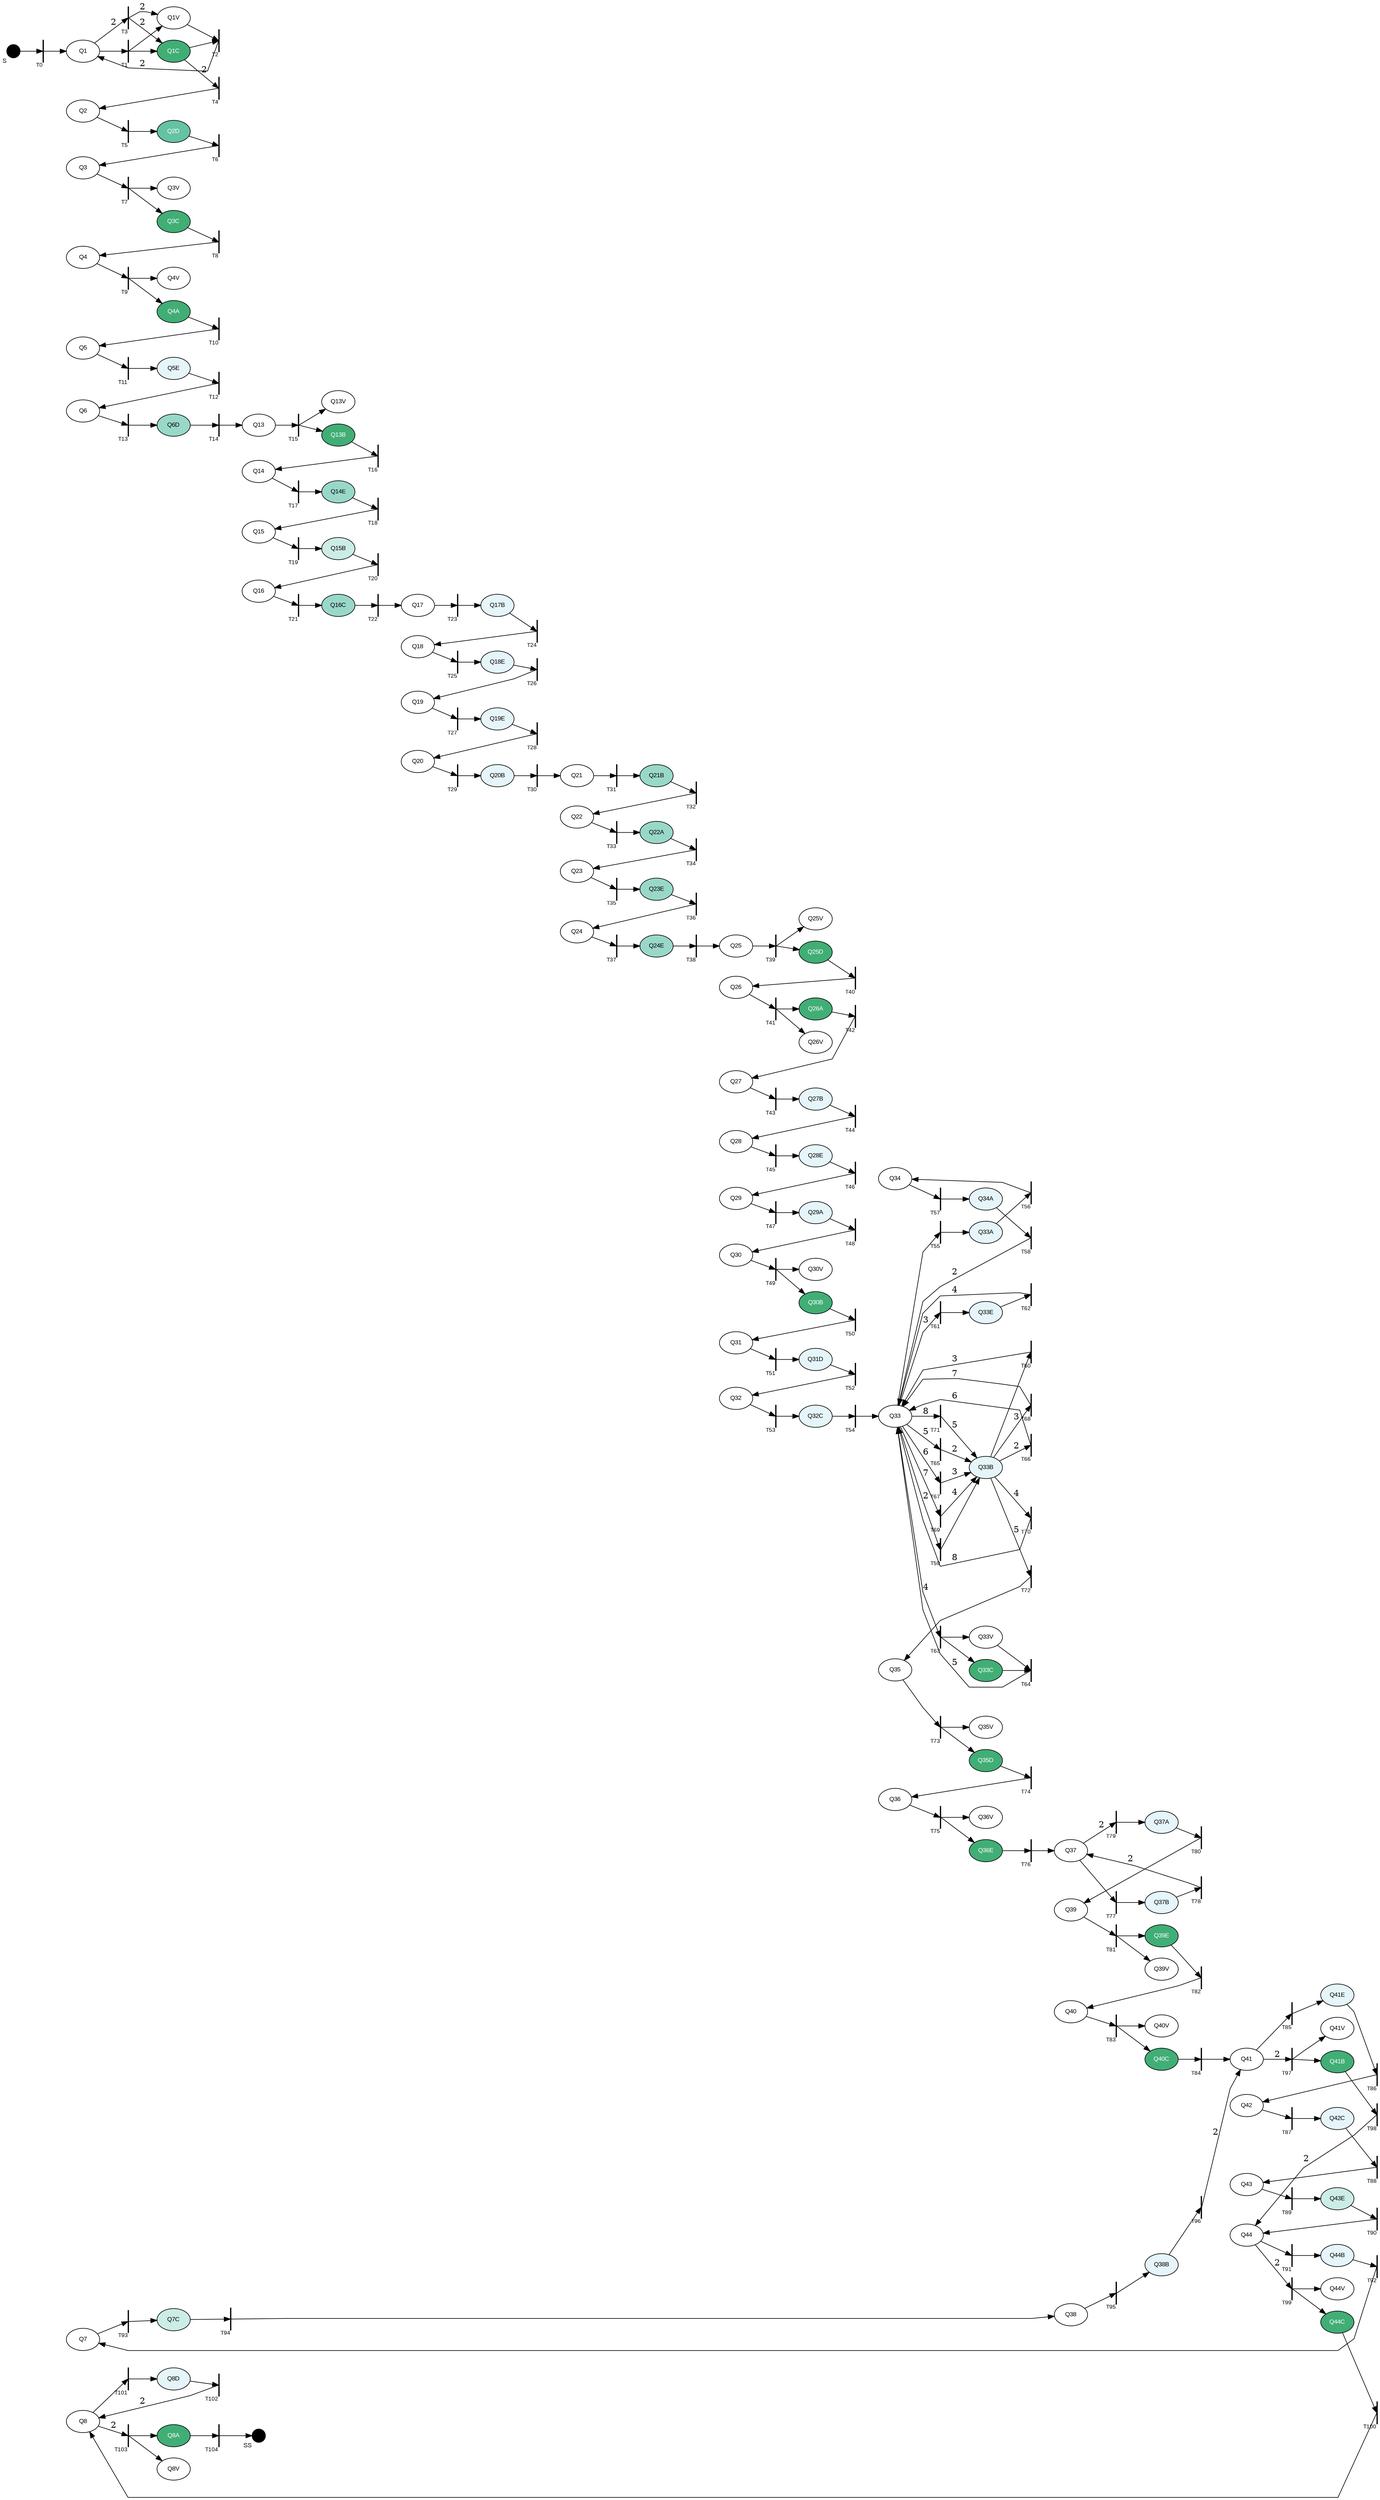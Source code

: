 digraph G { rankdir=LR; splines=polyline;
node[style=filled; fontsize=10; fontname=Arial; fontcolor=black; fillcolor=white; colorscheme=bugn9];
"S"[fillcolor=black; shape=point; width=0.3; xlabel="S";];"Q1"[colorscheme="reds5"; fillcolor=white; ]; "Q1C"[fillcolor=6; fontcolor=white;]; "Q2"[colorscheme="reds5"; fillcolor=white; ]; "Q2D"[fillcolor=5; fontcolor=white;]; "Q3"[colorscheme="reds5"; fillcolor=white; ]; "Q3C"[fillcolor=6; fontcolor=white;]; "Q4"[colorscheme="reds5"; fillcolor=white; ]; "Q4A"[fillcolor=6; fontcolor=white;]; "Q5"[colorscheme="reds5"; fillcolor=white; ]; "Q5E"[fillcolor=2; ]; "Q6"[colorscheme="reds5"; fillcolor=white; ]; "Q6D"[fillcolor=4; ]; "Q13"[colorscheme="reds5"; fillcolor=white; ]; "Q13B"[fillcolor=6; fontcolor=white;]; "Q14"[colorscheme="reds5"; fillcolor=white; ]; "Q14E"[fillcolor=4; ]; "Q15"[colorscheme="reds5"; fillcolor=white; ]; "Q15B"[fillcolor=3; ]; "Q16"[colorscheme="reds5"; fillcolor=white; ]; "Q16C"[fillcolor=4; ]; "Q17"[colorscheme="reds5"; fillcolor=white; ]; "Q17B"[fillcolor=2; ]; "Q18"[colorscheme="reds5"; fillcolor=white; ]; "Q18E"[fillcolor=2; ]; "Q19"[colorscheme="reds5"; fillcolor=white; ]; "Q19E"[fillcolor=2; ]; "Q20"[colorscheme="reds5"; fillcolor=white; ]; "Q20B"[fillcolor=2; ]; "Q21"[colorscheme="reds5"; fillcolor=white; ]; "Q21B"[fillcolor=4; ]; "Q22"[colorscheme="reds5"; fillcolor=white; ]; "Q22A"[fillcolor=4; ]; "Q23"[colorscheme="reds5"; fillcolor=white; ]; "Q23E"[fillcolor=4; ]; "Q24"[colorscheme="reds5"; fillcolor=white; ]; "Q24E"[fillcolor=4; ]; "Q25"[colorscheme="reds5"; fillcolor=white; ]; "Q25D"[fillcolor=6; fontcolor=white;]; "Q26"[colorscheme="reds5"; fillcolor=white; ]; "Q26A"[fillcolor=6; fontcolor=white;]; "Q27"[colorscheme="reds5"; fillcolor=white; ]; "Q27B"[fillcolor=2; ]; "Q28"[colorscheme="reds5"; fillcolor=white; ]; "Q28E"[fillcolor=2; ]; "Q29"[colorscheme="reds5"; fillcolor=white; ]; "Q29A"[fillcolor=2; ]; "Q30"[colorscheme="reds5"; fillcolor=white; ]; "Q30B"[fillcolor=6; fontcolor=white;]; "Q31"[colorscheme="reds5"; fillcolor=white; ]; "Q31D"[fillcolor=2; ]; "Q32"[colorscheme="reds5"; fillcolor=white; ]; "Q32C"[fillcolor=2; ]; "Q33"[colorscheme="reds5"; fillcolor=white; fontcolor=black;]; "Q33A"[fillcolor=2; ]; "Q34"[colorscheme="reds5"; fillcolor=white; ]; "Q34A"[fillcolor=2; ]; "Q33B"[fillcolor=2; ]; "Q33E"[fillcolor=2; ]; "Q33C"[fillcolor=6; fontcolor=white;]; "Q35"[colorscheme="reds5"; fillcolor=white; ]; "Q35D"[fillcolor=6; fontcolor=white;]; "Q36"[colorscheme="reds5"; fillcolor=white; ]; "Q36E"[fillcolor=6; fontcolor=white;]; "Q37"[colorscheme="reds5"; fillcolor=white; ]; "Q37B"[fillcolor=2; ]; "Q37A"[fillcolor=2; ]; "Q39"[colorscheme="reds5"; fillcolor=white; ]; "Q39E"[fillcolor=6; fontcolor=white;]; "Q40"[colorscheme="reds5"; fillcolor=white; ]; "Q40C"[fillcolor=6; fontcolor=white;]; "Q41"[colorscheme="reds5"; fillcolor=white; ]; "Q41E"[fillcolor=2; ]; "Q42"[colorscheme="reds5"; fillcolor=white; ]; "Q42C"[fillcolor=2; ]; "Q43"[colorscheme="reds5"; fillcolor=white; ]; "Q43E"[fillcolor=3; ]; "Q44"[colorscheme="reds5"; fillcolor=white; ]; "Q44B"[fillcolor=2; ]; "Q7"[colorscheme="reds5"; fillcolor=white; ]; "Q7C"[fillcolor=3; ]; "Q38"[colorscheme="reds5"; fillcolor=white; ]; "Q38B"[fillcolor=2; ]; "Q41B"[fillcolor=6; fontcolor=white;]; "Q44C"[fillcolor=6; fontcolor=white;]; "Q8"[colorscheme="reds5"; fillcolor=white; ]; "Q8D"[fillcolor=2; ]; "Q8A"[fillcolor=6; fontcolor=white;]; "SS"[fillcolor=black; shape=point; width=0.3; xlabel="SS";];"T0"[fillcolor=black; shape=box; label=""; width=0.01; fontsize=9; xlabel="T0"]; "T1"[fillcolor=black; shape=box; label=""; width=0.01; fontsize=9; xlabel="T1"]; "T2"[fillcolor=black; shape=box; label=""; width=0.01; fontsize=9; xlabel="T2"]; "T3"[fillcolor=black; shape=box; label=""; width=0.01; fontsize=9; xlabel="T3"]; "T4"[fillcolor=black; shape=box; label=""; width=0.01; fontsize=9; xlabel="T4"]; "T5"[fillcolor=black; shape=box; label=""; width=0.01; fontsize=9; xlabel="T5"]; "T6"[fillcolor=black; shape=box; label=""; width=0.01; fontsize=9; xlabel="T6"]; "T7"[fillcolor=black; shape=box; label=""; width=0.01; fontsize=9; xlabel="T7"]; "T8"[fillcolor=black; shape=box; label=""; width=0.01; fontsize=9; xlabel="T8"]; "T9"[fillcolor=black; shape=box; label=""; width=0.01; fontsize=9; xlabel="T9"]; "T10"[fillcolor=black; shape=box; label=""; width=0.01; fontsize=9; xlabel="T10"]; "T11"[fillcolor=black; shape=box; label=""; width=0.01; fontsize=9; xlabel="T11"]; "T12"[fillcolor=black; shape=box; label=""; width=0.01; fontsize=9; xlabel="T12"]; "T13"[fillcolor=black; shape=box; label=""; width=0.01; fontsize=9; xlabel="T13"]; "T14"[fillcolor=black; shape=box; label=""; width=0.01; fontsize=9; xlabel="T14"]; "T15"[fillcolor=black; shape=box; label=""; width=0.01; fontsize=9; xlabel="T15"]; "T16"[fillcolor=black; shape=box; label=""; width=0.01; fontsize=9; xlabel="T16"]; "T17"[fillcolor=black; shape=box; label=""; width=0.01; fontsize=9; xlabel="T17"]; "T18"[fillcolor=black; shape=box; label=""; width=0.01; fontsize=9; xlabel="T18"]; "T19"[fillcolor=black; shape=box; label=""; width=0.01; fontsize=9; xlabel="T19"]; "T20"[fillcolor=black; shape=box; label=""; width=0.01; fontsize=9; xlabel="T20"]; "T21"[fillcolor=black; shape=box; label=""; width=0.01; fontsize=9; xlabel="T21"]; "T22"[fillcolor=black; shape=box; label=""; width=0.01; fontsize=9; xlabel="T22"]; "T23"[fillcolor=black; shape=box; label=""; width=0.01; fontsize=9; xlabel="T23"]; "T24"[fillcolor=black; shape=box; label=""; width=0.01; fontsize=9; xlabel="T24"]; "T25"[fillcolor=black; shape=box; label=""; width=0.01; fontsize=9; xlabel="T25"]; "T26"[fillcolor=black; shape=box; label=""; width=0.01; fontsize=9; xlabel="T26"]; "T27"[fillcolor=black; shape=box; label=""; width=0.01; fontsize=9; xlabel="T27"]; "T28"[fillcolor=black; shape=box; label=""; width=0.01; fontsize=9; xlabel="T28"]; "T29"[fillcolor=black; shape=box; label=""; width=0.01; fontsize=9; xlabel="T29"]; "T30"[fillcolor=black; shape=box; label=""; width=0.01; fontsize=9; xlabel="T30"]; "T31"[fillcolor=black; shape=box; label=""; width=0.01; fontsize=9; xlabel="T31"]; "T32"[fillcolor=black; shape=box; label=""; width=0.01; fontsize=9; xlabel="T32"]; "T33"[fillcolor=black; shape=box; label=""; width=0.01; fontsize=9; xlabel="T33"]; "T34"[fillcolor=black; shape=box; label=""; width=0.01; fontsize=9; xlabel="T34"]; "T35"[fillcolor=black; shape=box; label=""; width=0.01; fontsize=9; xlabel="T35"]; "T36"[fillcolor=black; shape=box; label=""; width=0.01; fontsize=9; xlabel="T36"]; "T37"[fillcolor=black; shape=box; label=""; width=0.01; fontsize=9; xlabel="T37"]; "T38"[fillcolor=black; shape=box; label=""; width=0.01; fontsize=9; xlabel="T38"]; "T39"[fillcolor=black; shape=box; label=""; width=0.01; fontsize=9; xlabel="T39"]; "T40"[fillcolor=black; shape=box; label=""; width=0.01; fontsize=9; xlabel="T40"]; "T41"[fillcolor=black; shape=box; label=""; width=0.01; fontsize=9; xlabel="T41"]; "T42"[fillcolor=black; shape=box; label=""; width=0.01; fontsize=9; xlabel="T42"]; "T43"[fillcolor=black; shape=box; label=""; width=0.01; fontsize=9; xlabel="T43"]; "T44"[fillcolor=black; shape=box; label=""; width=0.01; fontsize=9; xlabel="T44"]; "T45"[fillcolor=black; shape=box; label=""; width=0.01; fontsize=9; xlabel="T45"]; "T46"[fillcolor=black; shape=box; label=""; width=0.01; fontsize=9; xlabel="T46"]; "T47"[fillcolor=black; shape=box; label=""; width=0.01; fontsize=9; xlabel="T47"]; "T48"[fillcolor=black; shape=box; label=""; width=0.01; fontsize=9; xlabel="T48"]; "T49"[fillcolor=black; shape=box; label=""; width=0.01; fontsize=9; xlabel="T49"]; "T50"[fillcolor=black; shape=box; label=""; width=0.01; fontsize=9; xlabel="T50"]; "T51"[fillcolor=black; shape=box; label=""; width=0.01; fontsize=9; xlabel="T51"]; "T52"[fillcolor=black; shape=box; label=""; width=0.01; fontsize=9; xlabel="T52"]; "T53"[fillcolor=black; shape=box; label=""; width=0.01; fontsize=9; xlabel="T53"]; "T54"[fillcolor=black; shape=box; label=""; width=0.01; fontsize=9; xlabel="T54"]; "T55"[fillcolor=black; shape=box; label=""; width=0.01; fontsize=9; xlabel="T55"]; "T56"[fillcolor=black; shape=box; label=""; width=0.01; fontsize=9; xlabel="T56"]; "T57"[fillcolor=black; shape=box; label=""; width=0.01; fontsize=9; xlabel="T57"]; "T58"[fillcolor=black; shape=box; label=""; width=0.01; fontsize=9; xlabel="T58"]; "T59"[fillcolor=black; shape=box; label=""; width=0.01; fontsize=9; xlabel="T59"]; "T60"[fillcolor=black; shape=box; label=""; width=0.01; fontsize=9; xlabel="T60"]; "T61"[fillcolor=black; shape=box; label=""; width=0.01; fontsize=9; xlabel="T61"]; "T62"[fillcolor=black; shape=box; label=""; width=0.01; fontsize=9; xlabel="T62"]; "T63"[fillcolor=black; shape=box; label=""; width=0.01; fontsize=9; xlabel="T63"]; "T64"[fillcolor=black; shape=box; label=""; width=0.01; fontsize=9; xlabel="T64"]; "T65"[fillcolor=black; shape=box; label=""; width=0.01; fontsize=9; xlabel="T65"]; "T66"[fillcolor=black; shape=box; label=""; width=0.01; fontsize=9; xlabel="T66"]; "T67"[fillcolor=black; shape=box; label=""; width=0.01; fontsize=9; xlabel="T67"]; "T68"[fillcolor=black; shape=box; label=""; width=0.01; fontsize=9; xlabel="T68"]; "T69"[fillcolor=black; shape=box; label=""; width=0.01; fontsize=9; xlabel="T69"]; "T70"[fillcolor=black; shape=box; label=""; width=0.01; fontsize=9; xlabel="T70"]; "T71"[fillcolor=black; shape=box; label=""; width=0.01; fontsize=9; xlabel="T71"]; "T72"[fillcolor=black; shape=box; label=""; width=0.01; fontsize=9; xlabel="T72"]; "T73"[fillcolor=black; shape=box; label=""; width=0.01; fontsize=9; xlabel="T73"]; "T74"[fillcolor=black; shape=box; label=""; width=0.01; fontsize=9; xlabel="T74"]; "T75"[fillcolor=black; shape=box; label=""; width=0.01; fontsize=9; xlabel="T75"]; "T76"[fillcolor=black; shape=box; label=""; width=0.01; fontsize=9; xlabel="T76"]; "T77"[fillcolor=black; shape=box; label=""; width=0.01; fontsize=9; xlabel="T77"]; "T78"[fillcolor=black; shape=box; label=""; width=0.01; fontsize=9; xlabel="T78"]; "T79"[fillcolor=black; shape=box; label=""; width=0.01; fontsize=9; xlabel="T79"]; "T80"[fillcolor=black; shape=box; label=""; width=0.01; fontsize=9; xlabel="T80"]; "T81"[fillcolor=black; shape=box; label=""; width=0.01; fontsize=9; xlabel="T81"]; "T82"[fillcolor=black; shape=box; label=""; width=0.01; fontsize=9; xlabel="T82"]; "T83"[fillcolor=black; shape=box; label=""; width=0.01; fontsize=9; xlabel="T83"]; "T84"[fillcolor=black; shape=box; label=""; width=0.01; fontsize=9; xlabel="T84"]; "T85"[fillcolor=black; shape=box; label=""; width=0.01; fontsize=9; xlabel="T85"]; "T86"[fillcolor=black; shape=box; label=""; width=0.01; fontsize=9; xlabel="T86"]; "T87"[fillcolor=black; shape=box; label=""; width=0.01; fontsize=9; xlabel="T87"]; "T88"[fillcolor=black; shape=box; label=""; width=0.01; fontsize=9; xlabel="T88"]; "T89"[fillcolor=black; shape=box; label=""; width=0.01; fontsize=9; xlabel="T89"]; "T90"[fillcolor=black; shape=box; label=""; width=0.01; fontsize=9; xlabel="T90"]; "T91"[fillcolor=black; shape=box; label=""; width=0.01; fontsize=9; xlabel="T91"]; "T92"[fillcolor=black; shape=box; label=""; width=0.01; fontsize=9; xlabel="T92"]; "T93"[fillcolor=black; shape=box; label=""; width=0.01; fontsize=9; xlabel="T93"]; "T94"[fillcolor=black; shape=box; label=""; width=0.01; fontsize=9; xlabel="T94"]; "T95"[fillcolor=black; shape=box; label=""; width=0.01; fontsize=9; xlabel="T95"]; "T96"[fillcolor=black; shape=box; label=""; width=0.01; fontsize=9; xlabel="T96"]; "T97"[fillcolor=black; shape=box; label=""; width=0.01; fontsize=9; xlabel="T97"]; "T98"[fillcolor=black; shape=box; label=""; width=0.01; fontsize=9; xlabel="T98"]; "T99"[fillcolor=black; shape=box; label=""; width=0.01; fontsize=9; xlabel="T99"]; "T100"[fillcolor=black; shape=box; label=""; width=0.01; fontsize=9; xlabel="T100"]; "T101"[fillcolor=black; shape=box; label=""; width=0.01; fontsize=9; xlabel="T101"]; "T102"[fillcolor=black; shape=box; label=""; width=0.01; fontsize=9; xlabel="T102"]; "T103"[fillcolor=black; shape=box; label=""; width=0.01; fontsize=9; xlabel="T103"]; "T104"[fillcolor=black; shape=box; label=""; width=0.01; fontsize=9; xlabel="T104"]; {rank=same; "Q1"; "Q2"; "Q3"; "Q4"; "Q5"; "Q6"; "Q7"; "Q8"; }{rank=same; "Q13"; "Q14"; "Q15"; "Q16"; }{rank=same; "Q17"; "Q18"; "Q19"; "Q20"; }{rank=same; "Q21"; "Q22"; "Q23"; "Q24"; }{rank=same; "Q25"; "Q26"; "Q27"; "Q28"; "Q29"; "Q30"; "Q31"; "Q32"; }{rank=same; "Q33"; "Q34"; "Q35"; "Q36"; }{rank=same; "Q37"; "Q39"; "Q40"; "Q38"; }{rank=same; "Q41"; "Q42"; "Q43"; "Q44"; }"S"->"T0" "T0"->"Q1" "Q1"->"T1" "T1"->"Q1C" "T1"->"Q1V" "Q1C"->"T2" "Q1V"->"T2" "T2"->"Q1"[label="2";]; "Q1"->"T3"[label="2";]; "T3"->"Q1C"[label="2";]; "T3"->"Q1V"[label="2";]; "Q1C"->"T4"[label="2";]; "T4"->"Q2" "Q2"->"T5" "T5"->"Q2D" "Q2D"->"T6" "T6"->"Q3" "Q3"->"T7" "T7"->"Q3C" "T7"->"Q3V" "Q3C"->"T8" "T8"->"Q4" "Q4"->"T9" "T9"->"Q4A" "T9"->"Q4V" "Q4A"->"T10" "T10"->"Q5" "Q5"->"T11" "T11"->"Q5E" "Q5E"->"T12" "T12"->"Q6" "Q6"->"T13" "T13"->"Q6D" "Q6D"->"T14" "T14"->"Q13" "Q13"->"T15" "T15"->"Q13B" "T15"->"Q13V" "Q13B"->"T16" "T16"->"Q14" "Q14"->"T17" "T17"->"Q14E" "Q14E"->"T18" "T18"->"Q15" "Q15"->"T19" "T19"->"Q15B" "Q15B"->"T20" "T20"->"Q16" "Q16"->"T21" "T21"->"Q16C" "Q16C"->"T22" "T22"->"Q17" "Q17"->"T23" "T23"->"Q17B" "Q17B"->"T24" "T24"->"Q18" "Q18"->"T25" "T25"->"Q18E" "Q18E"->"T26" "T26"->"Q19" "Q19"->"T27" "T27"->"Q19E" "Q19E"->"T28" "T28"->"Q20" "Q20"->"T29" "T29"->"Q20B" "Q20B"->"T30" "T30"->"Q21" "Q21"->"T31" "T31"->"Q21B" "Q21B"->"T32" "T32"->"Q22" "Q22"->"T33" "T33"->"Q22A" "Q22A"->"T34" "T34"->"Q23" "Q23"->"T35" "T35"->"Q23E" "Q23E"->"T36" "T36"->"Q24" "Q24"->"T37" "T37"->"Q24E" "Q24E"->"T38" "T38"->"Q25" "Q25"->"T39" "T39"->"Q25D" "T39"->"Q25V" "Q25D"->"T40" "T40"->"Q26" "Q26"->"T41" "T41"->"Q26A" "T41"->"Q26V" "Q26A"->"T42" "T42"->"Q27" "Q27"->"T43" "T43"->"Q27B" "Q27B"->"T44" "T44"->"Q28" "Q28"->"T45" "T45"->"Q28E" "Q28E"->"T46" "T46"->"Q29" "Q29"->"T47" "T47"->"Q29A" "Q29A"->"T48" "T48"->"Q30" "Q30"->"T49" "T49"->"Q30B" "T49"->"Q30V" "Q30B"->"T50" "T50"->"Q31" "Q31"->"T51" "T51"->"Q31D" "Q31D"->"T52" "T52"->"Q32" "Q32"->"T53" "T53"->"Q32C" "Q32C"->"T54" "T54"->"Q33" "Q33"->"T55" "T55"->"Q33A" "Q33A"->"T56" "T56"->"Q34" "Q34"->"T57" "T57"->"Q34A" "Q34A"->"T58" "T58"->"Q33"[label="2";]; "Q33"->"T59"[label="2";]; "T59"->"Q33B" "Q33B"->"T60" "T60"->"Q33"[label="3";]; "Q33"->"T61"[label="3";]; "T61"->"Q33E" "Q33E"->"T62" "T62"->"Q33"[label="4";]; "Q33"->"T63"[label="4";]; "T63"->"Q33C" "T63"->"Q33V" "Q33C"->"T64" "Q33V"->"T64" "T64"->"Q33"[label="5";]; "Q33"->"T65"[label="5";]; "T65"->"Q33B"[label="2";]; "Q33B"->"T66"[label="2";]; "T66"->"Q33"[label="6";]; "Q33"->"T67"[label="6";]; "T67"->"Q33B"[label="3";]; "Q33B"->"T68"[label="3";]; "T68"->"Q33"[label="7";]; "Q33"->"T69"[label="7";]; "T69"->"Q33B"[label="4";]; "Q33B"->"T70"[label="4";]; "T70"->"Q33"[label="8";]; "Q33"->"T71"[label="8";]; "T71"->"Q33B"[label="5";]; "Q33B"->"T72"[label="5";]; "T72"->"Q35" "Q35"->"T73" "T73"->"Q35D" "T73"->"Q35V" "Q35D"->"T74" "T74"->"Q36" "Q36"->"T75" "T75"->"Q36E" "T75"->"Q36V" "Q36E"->"T76" "T76"->"Q37" "Q37"->"T77" "T77"->"Q37B" "Q37B"->"T78" "T78"->"Q37"[label="2";]; "Q37"->"T79"[label="2";]; "T79"->"Q37A" "Q37A"->"T80" "T80"->"Q39" "Q39"->"T81" "T81"->"Q39E" "T81"->"Q39V" "Q39E"->"T82" "T82"->"Q40" "Q40"->"T83" "T83"->"Q40C" "T83"->"Q40V" "Q40C"->"T84" "T84"->"Q41" "Q41"->"T85" "T85"->"Q41E" "Q41E"->"T86" "T86"->"Q42" "Q42"->"T87" "T87"->"Q42C" "Q42C"->"T88" "T88"->"Q43" "Q43"->"T89" "T89"->"Q43E" "Q43E"->"T90" "T90"->"Q44" "Q44"->"T91" "T91"->"Q44B" "Q44B"->"T92" "T92"->"Q7" "Q7"->"T93" "T93"->"Q7C" "Q7C"->"T94" "T94"->"Q38" "Q38"->"T95" "T95"->"Q38B" "Q38B"->"T96" "T96"->"Q41"[label="2";]; "Q41"->"T97"[label="2";]; "T97"->"Q41B" "T97"->"Q41V" "Q41B"->"T98" "T98"->"Q44"[label="2";]; "Q44"->"T99"[label="2";]; "T99"->"Q44C" "T99"->"Q44V" "Q44C"->"T100" "T100"->"Q8" "Q8"->"T101" "T101"->"Q8D" "Q8D"->"T102" "T102"->"Q8"[label="2";]; "Q8"->"T103"[label="2";]; "T103"->"Q8A" "T103"->"Q8V" "Q8A"->"T104" "T104"->"SS" }